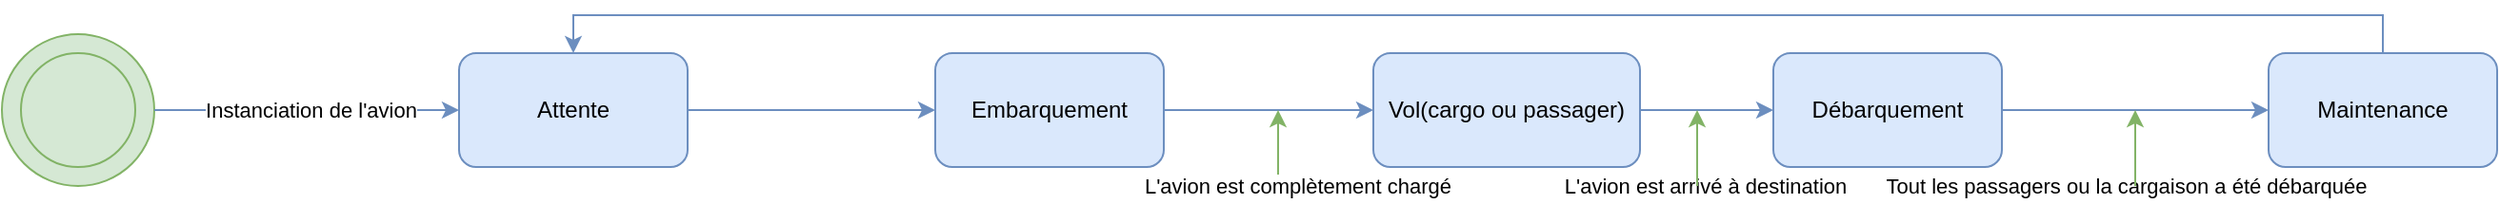 <mxfile version="26.3.0">
  <diagram name="Page-1" id="kgnmkztadasvNqB1lCAR">
    <mxGraphModel dx="828" dy="503" grid="1" gridSize="10" guides="1" tooltips="1" connect="1" arrows="1" fold="1" page="1" pageScale="1" pageWidth="850" pageHeight="1100" math="0" shadow="0">
      <root>
        <mxCell id="0" />
        <mxCell id="1" parent="0" />
        <mxCell id="qm3uMAphaem3InAArTcg-3" value="" style="group" vertex="1" connectable="0" parent="1">
          <mxGeometry y="300" width="80" height="80" as="geometry" />
        </mxCell>
        <mxCell id="qm3uMAphaem3InAArTcg-1" value="" style="ellipse;whiteSpace=wrap;html=1;aspect=fixed;fillColor=#d5e8d4;strokeColor=#82b366;" vertex="1" parent="qm3uMAphaem3InAArTcg-3">
          <mxGeometry width="80" height="80" as="geometry" />
        </mxCell>
        <mxCell id="qm3uMAphaem3InAArTcg-2" value="" style="ellipse;whiteSpace=wrap;html=1;aspect=fixed;fillColor=#d5e8d4;strokeColor=#82b366;" vertex="1" parent="qm3uMAphaem3InAArTcg-3">
          <mxGeometry x="10" y="10" width="60" height="60" as="geometry" />
        </mxCell>
        <mxCell id="qm3uMAphaem3InAArTcg-10" style="edgeStyle=orthogonalEdgeStyle;rounded=0;orthogonalLoop=1;jettySize=auto;html=1;exitX=1;exitY=0.5;exitDx=0;exitDy=0;fillColor=#dae8fc;strokeColor=#6c8ebf;" edge="1" parent="1" source="qm3uMAphaem3InAArTcg-4" target="qm3uMAphaem3InAArTcg-5">
          <mxGeometry relative="1" as="geometry" />
        </mxCell>
        <mxCell id="qm3uMAphaem3InAArTcg-4" value="Attente" style="rounded=1;whiteSpace=wrap;html=1;fillColor=#dae8fc;strokeColor=#6c8ebf;" vertex="1" parent="1">
          <mxGeometry x="240" y="310" width="120" height="60" as="geometry" />
        </mxCell>
        <mxCell id="qm3uMAphaem3InAArTcg-11" style="edgeStyle=orthogonalEdgeStyle;rounded=0;orthogonalLoop=1;jettySize=auto;html=1;exitX=1;exitY=0.5;exitDx=0;exitDy=0;fillColor=#dae8fc;strokeColor=#6c8ebf;" edge="1" parent="1" source="qm3uMAphaem3InAArTcg-5" target="qm3uMAphaem3InAArTcg-6">
          <mxGeometry relative="1" as="geometry" />
        </mxCell>
        <mxCell id="qm3uMAphaem3InAArTcg-5" value="Embarquement" style="rounded=1;whiteSpace=wrap;html=1;fillColor=#dae8fc;strokeColor=#6c8ebf;" vertex="1" parent="1">
          <mxGeometry x="490" y="310" width="120" height="60" as="geometry" />
        </mxCell>
        <mxCell id="qm3uMAphaem3InAArTcg-12" style="edgeStyle=orthogonalEdgeStyle;rounded=0;orthogonalLoop=1;jettySize=auto;html=1;exitX=1;exitY=0.5;exitDx=0;exitDy=0;entryX=0;entryY=0.5;entryDx=0;entryDy=0;fillColor=#dae8fc;strokeColor=#6c8ebf;" edge="1" parent="1" source="qm3uMAphaem3InAArTcg-6" target="qm3uMAphaem3InAArTcg-7">
          <mxGeometry relative="1" as="geometry" />
        </mxCell>
        <mxCell id="qm3uMAphaem3InAArTcg-17" value="L&#39;avion est arrivé à destination" style="edgeLabel;html=1;align=center;verticalAlign=middle;resizable=0;points=[];" vertex="1" connectable="0" parent="qm3uMAphaem3InAArTcg-12">
          <mxGeometry x="-0.044" y="-3" relative="1" as="geometry">
            <mxPoint y="37" as="offset" />
          </mxGeometry>
        </mxCell>
        <mxCell id="qm3uMAphaem3InAArTcg-6" value="Vol(cargo ou passager)" style="rounded=1;whiteSpace=wrap;html=1;fillColor=#dae8fc;strokeColor=#6c8ebf;" vertex="1" parent="1">
          <mxGeometry x="720" y="310" width="140" height="60" as="geometry" />
        </mxCell>
        <mxCell id="qm3uMAphaem3InAArTcg-13" style="edgeStyle=orthogonalEdgeStyle;rounded=0;orthogonalLoop=1;jettySize=auto;html=1;exitX=1;exitY=0.5;exitDx=0;exitDy=0;entryX=0;entryY=0.5;entryDx=0;entryDy=0;fillColor=#dae8fc;strokeColor=#6c8ebf;" edge="1" parent="1" source="qm3uMAphaem3InAArTcg-7" target="qm3uMAphaem3InAArTcg-8">
          <mxGeometry relative="1" as="geometry" />
        </mxCell>
        <mxCell id="qm3uMAphaem3InAArTcg-16" value="Tout les passagers ou la cargaison a été débarquée" style="edgeLabel;html=1;align=center;verticalAlign=middle;resizable=0;points=[];" vertex="1" connectable="0" parent="qm3uMAphaem3InAArTcg-13">
          <mxGeometry x="-0.082" y="1" relative="1" as="geometry">
            <mxPoint y="41" as="offset" />
          </mxGeometry>
        </mxCell>
        <mxCell id="qm3uMAphaem3InAArTcg-7" value="Débarquement" style="rounded=1;whiteSpace=wrap;html=1;fillColor=#dae8fc;strokeColor=#6c8ebf;" vertex="1" parent="1">
          <mxGeometry x="930" y="310" width="120" height="60" as="geometry" />
        </mxCell>
        <mxCell id="qm3uMAphaem3InAArTcg-14" style="edgeStyle=orthogonalEdgeStyle;rounded=0;orthogonalLoop=1;jettySize=auto;html=1;exitX=0.5;exitY=0;exitDx=0;exitDy=0;entryX=0.5;entryY=0;entryDx=0;entryDy=0;fillColor=#dae8fc;strokeColor=#6c8ebf;" edge="1" parent="1" source="qm3uMAphaem3InAArTcg-8" target="qm3uMAphaem3InAArTcg-4">
          <mxGeometry relative="1" as="geometry" />
        </mxCell>
        <mxCell id="qm3uMAphaem3InAArTcg-8" value="Maintenance" style="rounded=1;whiteSpace=wrap;html=1;fillColor=#dae8fc;strokeColor=#6c8ebf;" vertex="1" parent="1">
          <mxGeometry x="1190" y="310" width="120" height="60" as="geometry" />
        </mxCell>
        <mxCell id="qm3uMAphaem3InAArTcg-9" style="edgeStyle=orthogonalEdgeStyle;rounded=0;orthogonalLoop=1;jettySize=auto;html=1;exitX=1;exitY=0.5;exitDx=0;exitDy=0;fillColor=#dae8fc;strokeColor=#6c8ebf;" edge="1" parent="1" source="qm3uMAphaem3InAArTcg-1" target="qm3uMAphaem3InAArTcg-4">
          <mxGeometry relative="1" as="geometry" />
        </mxCell>
        <mxCell id="qm3uMAphaem3InAArTcg-15" value="Instanciation de l&#39;avion" style="edgeLabel;html=1;align=center;verticalAlign=middle;resizable=0;points=[];" vertex="1" connectable="0" parent="qm3uMAphaem3InAArTcg-9">
          <mxGeometry x="0.017" relative="1" as="geometry">
            <mxPoint as="offset" />
          </mxGeometry>
        </mxCell>
        <mxCell id="qm3uMAphaem3InAArTcg-18" value="" style="endArrow=classic;html=1;rounded=0;fillColor=#d5e8d4;strokeColor=#82b366;" edge="1" parent="1">
          <mxGeometry width="50" height="50" relative="1" as="geometry">
            <mxPoint x="1120" y="380" as="sourcePoint" />
            <mxPoint x="1120" y="340" as="targetPoint" />
          </mxGeometry>
        </mxCell>
        <mxCell id="qm3uMAphaem3InAArTcg-19" value="" style="endArrow=classic;html=1;rounded=0;fillColor=#d5e8d4;strokeColor=#82b366;" edge="1" parent="1">
          <mxGeometry width="50" height="50" relative="1" as="geometry">
            <mxPoint x="890" y="380" as="sourcePoint" />
            <mxPoint x="890" y="340" as="targetPoint" />
          </mxGeometry>
        </mxCell>
        <mxCell id="qm3uMAphaem3InAArTcg-20" value="" style="endArrow=classic;html=1;rounded=0;fillColor=#d5e8d4;strokeColor=#82b366;" edge="1" parent="1">
          <mxGeometry width="50" height="50" relative="1" as="geometry">
            <mxPoint x="670" y="380" as="sourcePoint" />
            <mxPoint x="670" y="340" as="targetPoint" />
          </mxGeometry>
        </mxCell>
        <mxCell id="qm3uMAphaem3InAArTcg-21" value="L&#39;avion est complètement chargé" style="edgeLabel;html=1;align=center;verticalAlign=middle;resizable=0;points=[];" vertex="1" connectable="0" parent="1">
          <mxGeometry x="680.003" y="380" as="geometry" />
        </mxCell>
      </root>
    </mxGraphModel>
  </diagram>
</mxfile>
